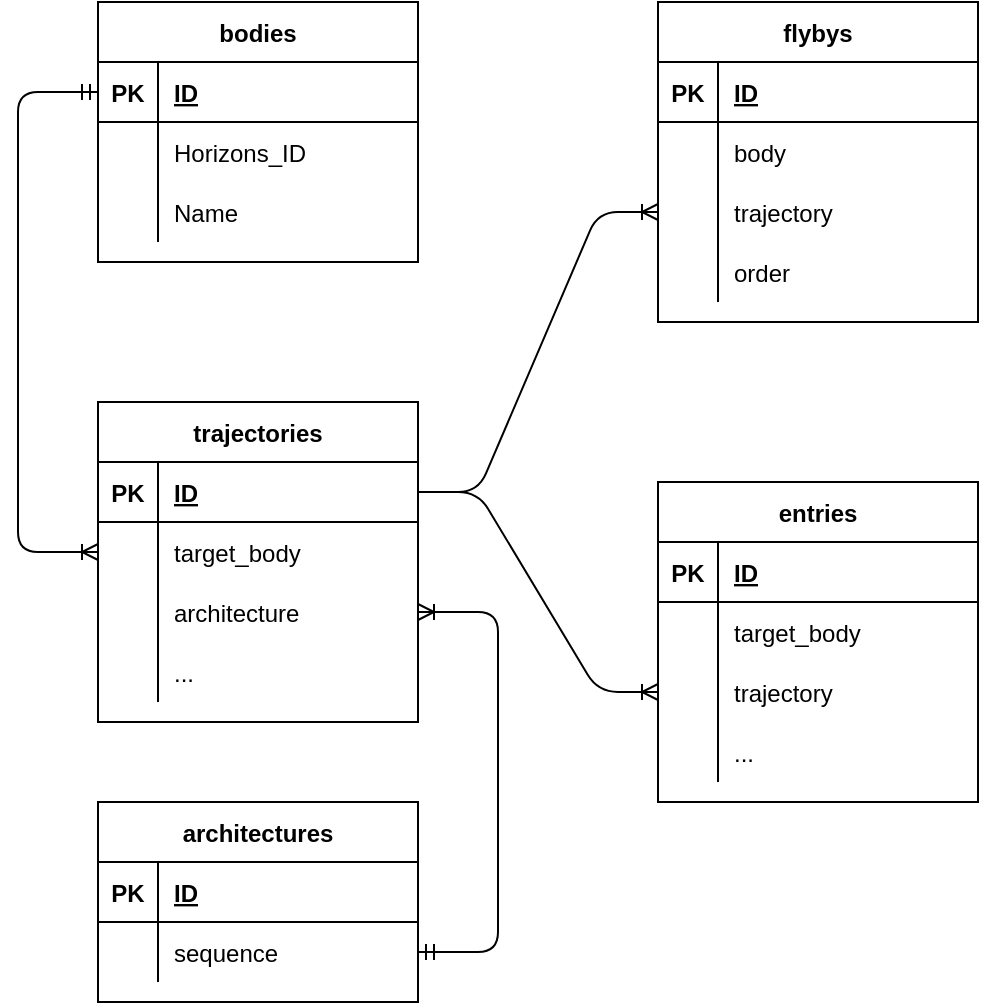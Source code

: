 <mxfile version="13.4.4" type="device"><diagram id="YuvORgmKi5Iik_5La3zb" name="Page-1"><mxGraphModel dx="1106" dy="915" grid="1" gridSize="10" guides="1" tooltips="1" connect="1" arrows="1" fold="1" page="1" pageScale="1" pageWidth="1100" pageHeight="850" math="0" shadow="0"><root><mxCell id="0"/><mxCell id="1" parent="0"/><mxCell id="1QWpHU3hOaTGSy0GnQoz-41" value="" style="edgeStyle=entityRelationEdgeStyle;fontSize=12;html=1;endArrow=ERoneToMany;exitX=1;exitY=0.5;exitDx=0;exitDy=0;entryX=0;entryY=0.5;entryDx=0;entryDy=0;" parent="1" source="1QWpHU3hOaTGSy0GnQoz-15" target="1QWpHU3hOaTGSy0GnQoz-8" edge="1"><mxGeometry width="100" height="100" relative="1" as="geometry"><mxPoint x="540" y="570" as="sourcePoint"/><mxPoint x="640" y="470" as="targetPoint"/></mxGeometry></mxCell><mxCell id="1QWpHU3hOaTGSy0GnQoz-42" value="bodies" style="shape=table;startSize=30;container=1;collapsible=1;childLayout=tableLayout;fixedRows=1;rowLines=0;fontStyle=1;align=center;resizeLast=1;" parent="1" vertex="1"><mxGeometry x="160" y="40" width="160" height="130" as="geometry"/></mxCell><mxCell id="1QWpHU3hOaTGSy0GnQoz-43" value="" style="shape=partialRectangle;collapsible=0;dropTarget=0;pointerEvents=0;fillColor=none;top=0;left=0;bottom=1;right=0;points=[[0,0.5],[1,0.5]];portConstraint=eastwest;" parent="1QWpHU3hOaTGSy0GnQoz-42" vertex="1"><mxGeometry y="30" width="160" height="30" as="geometry"/></mxCell><mxCell id="1QWpHU3hOaTGSy0GnQoz-44" value="PK" style="shape=partialRectangle;connectable=0;fillColor=none;top=0;left=0;bottom=0;right=0;fontStyle=1;overflow=hidden;" parent="1QWpHU3hOaTGSy0GnQoz-43" vertex="1"><mxGeometry width="30" height="30" as="geometry"/></mxCell><mxCell id="1QWpHU3hOaTGSy0GnQoz-45" value="ID" style="shape=partialRectangle;connectable=0;fillColor=none;top=0;left=0;bottom=0;right=0;align=left;spacingLeft=6;fontStyle=5;overflow=hidden;" parent="1QWpHU3hOaTGSy0GnQoz-43" vertex="1"><mxGeometry x="30" width="130" height="30" as="geometry"/></mxCell><mxCell id="1QWpHU3hOaTGSy0GnQoz-46" value="" style="shape=partialRectangle;collapsible=0;dropTarget=0;pointerEvents=0;fillColor=none;top=0;left=0;bottom=0;right=0;points=[[0,0.5],[1,0.5]];portConstraint=eastwest;" parent="1QWpHU3hOaTGSy0GnQoz-42" vertex="1"><mxGeometry y="60" width="160" height="30" as="geometry"/></mxCell><mxCell id="1QWpHU3hOaTGSy0GnQoz-47" value="" style="shape=partialRectangle;connectable=0;fillColor=none;top=0;left=0;bottom=0;right=0;editable=1;overflow=hidden;" parent="1QWpHU3hOaTGSy0GnQoz-46" vertex="1"><mxGeometry width="30" height="30" as="geometry"/></mxCell><mxCell id="1QWpHU3hOaTGSy0GnQoz-48" value="Horizons_ID" style="shape=partialRectangle;connectable=0;fillColor=none;top=0;left=0;bottom=0;right=0;align=left;spacingLeft=6;overflow=hidden;" parent="1QWpHU3hOaTGSy0GnQoz-46" vertex="1"><mxGeometry x="30" width="130" height="30" as="geometry"/></mxCell><mxCell id="1QWpHU3hOaTGSy0GnQoz-49" value="" style="shape=partialRectangle;collapsible=0;dropTarget=0;pointerEvents=0;fillColor=none;top=0;left=0;bottom=0;right=0;points=[[0,0.5],[1,0.5]];portConstraint=eastwest;" parent="1QWpHU3hOaTGSy0GnQoz-42" vertex="1"><mxGeometry y="90" width="160" height="30" as="geometry"/></mxCell><mxCell id="1QWpHU3hOaTGSy0GnQoz-50" value="" style="shape=partialRectangle;connectable=0;fillColor=none;top=0;left=0;bottom=0;right=0;editable=1;overflow=hidden;" parent="1QWpHU3hOaTGSy0GnQoz-49" vertex="1"><mxGeometry width="30" height="30" as="geometry"/></mxCell><mxCell id="1QWpHU3hOaTGSy0GnQoz-51" value="Name" style="shape=partialRectangle;connectable=0;fillColor=none;top=0;left=0;bottom=0;right=0;align=left;spacingLeft=6;overflow=hidden;" parent="1QWpHU3hOaTGSy0GnQoz-49" vertex="1"><mxGeometry x="30" width="130" height="30" as="geometry"/></mxCell><mxCell id="1QWpHU3hOaTGSy0GnQoz-71" value="" style="edgeStyle=entityRelationEdgeStyle;fontSize=12;html=1;endArrow=ERoneToMany;entryX=0;entryY=0.5;entryDx=0;entryDy=0;exitX=1;exitY=0.5;exitDx=0;exitDy=0;" parent="1" source="1QWpHU3hOaTGSy0GnQoz-15" target="1QWpHU3hOaTGSy0GnQoz-64" edge="1"><mxGeometry width="100" height="100" relative="1" as="geometry"><mxPoint x="510" y="330" as="sourcePoint"/><mxPoint x="610" y="230" as="targetPoint"/></mxGeometry></mxCell><mxCell id="1QWpHU3hOaTGSy0GnQoz-72" value="" style="edgeStyle=orthogonalEdgeStyle;fontSize=12;html=1;endArrow=ERoneToMany;startArrow=ERmandOne;exitX=1;exitY=0.5;exitDx=0;exitDy=0;entryX=1;entryY=0.5;entryDx=0;entryDy=0;" parent="1" source="1QWpHU3hOaTGSy0GnQoz-31" target="1QWpHU3hOaTGSy0GnQoz-21" edge="1"><mxGeometry width="100" height="100" relative="1" as="geometry"><mxPoint x="460" y="330" as="sourcePoint"/><mxPoint x="560" y="230" as="targetPoint"/><Array as="points"><mxPoint x="360" y="515"/><mxPoint x="360" y="345"/></Array></mxGeometry></mxCell><mxCell id="1QWpHU3hOaTGSy0GnQoz-73" value="" style="edgeStyle=orthogonalEdgeStyle;fontSize=12;html=1;endArrow=ERoneToMany;startArrow=ERmandOne;exitX=0;exitY=0.5;exitDx=0;exitDy=0;entryX=0;entryY=0.5;entryDx=0;entryDy=0;" parent="1" source="1QWpHU3hOaTGSy0GnQoz-43" target="1QWpHU3hOaTGSy0GnQoz-18" edge="1"><mxGeometry width="100" height="100" relative="1" as="geometry"><mxPoint x="60" y="160" as="sourcePoint"/><mxPoint x="60" y="330" as="targetPoint"/><Array as="points"><mxPoint x="120" y="85"/><mxPoint x="120" y="315"/></Array></mxGeometry></mxCell><mxCell id="1QWpHU3hOaTGSy0GnQoz-57" value="flybys" style="shape=table;startSize=30;container=1;collapsible=1;childLayout=tableLayout;fixedRows=1;rowLines=0;fontStyle=1;align=center;resizeLast=1;" parent="1" vertex="1"><mxGeometry x="440" y="40" width="160" height="160" as="geometry"/></mxCell><mxCell id="1QWpHU3hOaTGSy0GnQoz-58" value="" style="shape=partialRectangle;collapsible=0;dropTarget=0;pointerEvents=0;fillColor=none;top=0;left=0;bottom=1;right=0;points=[[0,0.5],[1,0.5]];portConstraint=eastwest;" parent="1QWpHU3hOaTGSy0GnQoz-57" vertex="1"><mxGeometry y="30" width="160" height="30" as="geometry"/></mxCell><mxCell id="1QWpHU3hOaTGSy0GnQoz-59" value="PK" style="shape=partialRectangle;connectable=0;fillColor=none;top=0;left=0;bottom=0;right=0;fontStyle=1;overflow=hidden;" parent="1QWpHU3hOaTGSy0GnQoz-58" vertex="1"><mxGeometry width="30" height="30" as="geometry"/></mxCell><mxCell id="1QWpHU3hOaTGSy0GnQoz-60" value="ID" style="shape=partialRectangle;connectable=0;fillColor=none;top=0;left=0;bottom=0;right=0;align=left;spacingLeft=6;fontStyle=5;overflow=hidden;" parent="1QWpHU3hOaTGSy0GnQoz-58" vertex="1"><mxGeometry x="30" width="130" height="30" as="geometry"/></mxCell><mxCell id="1QWpHU3hOaTGSy0GnQoz-61" value="" style="shape=partialRectangle;collapsible=0;dropTarget=0;pointerEvents=0;fillColor=none;top=0;left=0;bottom=0;right=0;points=[[0,0.5],[1,0.5]];portConstraint=eastwest;" parent="1QWpHU3hOaTGSy0GnQoz-57" vertex="1"><mxGeometry y="60" width="160" height="30" as="geometry"/></mxCell><mxCell id="1QWpHU3hOaTGSy0GnQoz-62" value="" style="shape=partialRectangle;connectable=0;fillColor=none;top=0;left=0;bottom=0;right=0;editable=1;overflow=hidden;" parent="1QWpHU3hOaTGSy0GnQoz-61" vertex="1"><mxGeometry width="30" height="30" as="geometry"/></mxCell><mxCell id="1QWpHU3hOaTGSy0GnQoz-63" value="body" style="shape=partialRectangle;connectable=0;fillColor=none;top=0;left=0;bottom=0;right=0;align=left;spacingLeft=6;overflow=hidden;" parent="1QWpHU3hOaTGSy0GnQoz-61" vertex="1"><mxGeometry x="30" width="130" height="30" as="geometry"/></mxCell><mxCell id="1QWpHU3hOaTGSy0GnQoz-64" value="" style="shape=partialRectangle;collapsible=0;dropTarget=0;pointerEvents=0;fillColor=none;top=0;left=0;bottom=0;right=0;points=[[0,0.5],[1,0.5]];portConstraint=eastwest;" parent="1QWpHU3hOaTGSy0GnQoz-57" vertex="1"><mxGeometry y="90" width="160" height="30" as="geometry"/></mxCell><mxCell id="1QWpHU3hOaTGSy0GnQoz-65" value="" style="shape=partialRectangle;connectable=0;fillColor=none;top=0;left=0;bottom=0;right=0;editable=1;overflow=hidden;" parent="1QWpHU3hOaTGSy0GnQoz-64" vertex="1"><mxGeometry width="30" height="30" as="geometry"/></mxCell><mxCell id="1QWpHU3hOaTGSy0GnQoz-66" value="trajectory" style="shape=partialRectangle;connectable=0;fillColor=none;top=0;left=0;bottom=0;right=0;align=left;spacingLeft=6;overflow=hidden;" parent="1QWpHU3hOaTGSy0GnQoz-64" vertex="1"><mxGeometry x="30" width="130" height="30" as="geometry"/></mxCell><mxCell id="1QWpHU3hOaTGSy0GnQoz-67" value="" style="shape=partialRectangle;collapsible=0;dropTarget=0;pointerEvents=0;fillColor=none;top=0;left=0;bottom=0;right=0;points=[[0,0.5],[1,0.5]];portConstraint=eastwest;" parent="1QWpHU3hOaTGSy0GnQoz-57" vertex="1"><mxGeometry y="120" width="160" height="30" as="geometry"/></mxCell><mxCell id="1QWpHU3hOaTGSy0GnQoz-68" value="" style="shape=partialRectangle;connectable=0;fillColor=none;top=0;left=0;bottom=0;right=0;editable=1;overflow=hidden;" parent="1QWpHU3hOaTGSy0GnQoz-67" vertex="1"><mxGeometry width="30" height="30" as="geometry"/></mxCell><mxCell id="1QWpHU3hOaTGSy0GnQoz-69" value="order" style="shape=partialRectangle;connectable=0;fillColor=none;top=0;left=0;bottom=0;right=0;align=left;spacingLeft=6;overflow=hidden;" parent="1QWpHU3hOaTGSy0GnQoz-67" vertex="1"><mxGeometry x="30" width="130" height="30" as="geometry"/></mxCell><mxCell id="1QWpHU3hOaTGSy0GnQoz-1" value="entries" style="shape=table;startSize=30;container=1;collapsible=1;childLayout=tableLayout;fixedRows=1;rowLines=0;fontStyle=1;align=center;resizeLast=1;" parent="1" vertex="1"><mxGeometry x="440" y="280" width="160" height="160" as="geometry"/></mxCell><mxCell id="1QWpHU3hOaTGSy0GnQoz-2" value="" style="shape=partialRectangle;collapsible=0;dropTarget=0;pointerEvents=0;fillColor=none;top=0;left=0;bottom=1;right=0;points=[[0,0.5],[1,0.5]];portConstraint=eastwest;" parent="1QWpHU3hOaTGSy0GnQoz-1" vertex="1"><mxGeometry y="30" width="160" height="30" as="geometry"/></mxCell><mxCell id="1QWpHU3hOaTGSy0GnQoz-3" value="PK" style="shape=partialRectangle;connectable=0;fillColor=none;top=0;left=0;bottom=0;right=0;fontStyle=1;overflow=hidden;" parent="1QWpHU3hOaTGSy0GnQoz-2" vertex="1"><mxGeometry width="30" height="30" as="geometry"/></mxCell><mxCell id="1QWpHU3hOaTGSy0GnQoz-4" value="ID" style="shape=partialRectangle;connectable=0;fillColor=none;top=0;left=0;bottom=0;right=0;align=left;spacingLeft=6;fontStyle=5;overflow=hidden;" parent="1QWpHU3hOaTGSy0GnQoz-2" vertex="1"><mxGeometry x="30" width="130" height="30" as="geometry"/></mxCell><mxCell id="1QWpHU3hOaTGSy0GnQoz-5" value="" style="shape=partialRectangle;collapsible=0;dropTarget=0;pointerEvents=0;fillColor=none;top=0;left=0;bottom=0;right=0;points=[[0,0.5],[1,0.5]];portConstraint=eastwest;" parent="1QWpHU3hOaTGSy0GnQoz-1" vertex="1"><mxGeometry y="60" width="160" height="30" as="geometry"/></mxCell><mxCell id="1QWpHU3hOaTGSy0GnQoz-6" value="" style="shape=partialRectangle;connectable=0;fillColor=none;top=0;left=0;bottom=0;right=0;editable=1;overflow=hidden;" parent="1QWpHU3hOaTGSy0GnQoz-5" vertex="1"><mxGeometry width="30" height="30" as="geometry"/></mxCell><mxCell id="1QWpHU3hOaTGSy0GnQoz-7" value="target_body" style="shape=partialRectangle;connectable=0;fillColor=none;top=0;left=0;bottom=0;right=0;align=left;spacingLeft=6;overflow=hidden;" parent="1QWpHU3hOaTGSy0GnQoz-5" vertex="1"><mxGeometry x="30" width="130" height="30" as="geometry"/></mxCell><mxCell id="1QWpHU3hOaTGSy0GnQoz-8" value="" style="shape=partialRectangle;collapsible=0;dropTarget=0;pointerEvents=0;fillColor=none;top=0;left=0;bottom=0;right=0;points=[[0,0.5],[1,0.5]];portConstraint=eastwest;" parent="1QWpHU3hOaTGSy0GnQoz-1" vertex="1"><mxGeometry y="90" width="160" height="30" as="geometry"/></mxCell><mxCell id="1QWpHU3hOaTGSy0GnQoz-9" value="" style="shape=partialRectangle;connectable=0;fillColor=none;top=0;left=0;bottom=0;right=0;editable=1;overflow=hidden;" parent="1QWpHU3hOaTGSy0GnQoz-8" vertex="1"><mxGeometry width="30" height="30" as="geometry"/></mxCell><mxCell id="1QWpHU3hOaTGSy0GnQoz-10" value="trajectory" style="shape=partialRectangle;connectable=0;fillColor=none;top=0;left=0;bottom=0;right=0;align=left;spacingLeft=6;overflow=hidden;" parent="1QWpHU3hOaTGSy0GnQoz-8" vertex="1"><mxGeometry x="30" width="130" height="30" as="geometry"/></mxCell><mxCell id="1QWpHU3hOaTGSy0GnQoz-11" value="" style="shape=partialRectangle;collapsible=0;dropTarget=0;pointerEvents=0;fillColor=none;top=0;left=0;bottom=0;right=0;points=[[0,0.5],[1,0.5]];portConstraint=eastwest;" parent="1QWpHU3hOaTGSy0GnQoz-1" vertex="1"><mxGeometry y="120" width="160" height="30" as="geometry"/></mxCell><mxCell id="1QWpHU3hOaTGSy0GnQoz-12" value="" style="shape=partialRectangle;connectable=0;fillColor=none;top=0;left=0;bottom=0;right=0;editable=1;overflow=hidden;" parent="1QWpHU3hOaTGSy0GnQoz-11" vertex="1"><mxGeometry width="30" height="30" as="geometry"/></mxCell><mxCell id="1QWpHU3hOaTGSy0GnQoz-13" value="..." style="shape=partialRectangle;connectable=0;fillColor=none;top=0;left=0;bottom=0;right=0;align=left;spacingLeft=6;overflow=hidden;" parent="1QWpHU3hOaTGSy0GnQoz-11" vertex="1"><mxGeometry x="30" width="130" height="30" as="geometry"/></mxCell><mxCell id="1QWpHU3hOaTGSy0GnQoz-14" value="trajectories" style="shape=table;startSize=30;container=1;collapsible=1;childLayout=tableLayout;fixedRows=1;rowLines=0;fontStyle=1;align=center;resizeLast=1;" parent="1" vertex="1"><mxGeometry x="160" y="240" width="160" height="160" as="geometry"/></mxCell><mxCell id="1QWpHU3hOaTGSy0GnQoz-15" value="" style="shape=partialRectangle;collapsible=0;dropTarget=0;pointerEvents=0;fillColor=none;top=0;left=0;bottom=1;right=0;points=[[0,0.5],[1,0.5]];portConstraint=eastwest;" parent="1QWpHU3hOaTGSy0GnQoz-14" vertex="1"><mxGeometry y="30" width="160" height="30" as="geometry"/></mxCell><mxCell id="1QWpHU3hOaTGSy0GnQoz-16" value="PK" style="shape=partialRectangle;connectable=0;fillColor=none;top=0;left=0;bottom=0;right=0;fontStyle=1;overflow=hidden;" parent="1QWpHU3hOaTGSy0GnQoz-15" vertex="1"><mxGeometry width="30" height="30" as="geometry"/></mxCell><mxCell id="1QWpHU3hOaTGSy0GnQoz-17" value="ID" style="shape=partialRectangle;connectable=0;fillColor=none;top=0;left=0;bottom=0;right=0;align=left;spacingLeft=6;fontStyle=5;overflow=hidden;" parent="1QWpHU3hOaTGSy0GnQoz-15" vertex="1"><mxGeometry x="30" width="130" height="30" as="geometry"/></mxCell><mxCell id="1QWpHU3hOaTGSy0GnQoz-18" value="" style="shape=partialRectangle;collapsible=0;dropTarget=0;pointerEvents=0;fillColor=none;top=0;left=0;bottom=0;right=0;points=[[0,0.5],[1,0.5]];portConstraint=eastwest;" parent="1QWpHU3hOaTGSy0GnQoz-14" vertex="1"><mxGeometry y="60" width="160" height="30" as="geometry"/></mxCell><mxCell id="1QWpHU3hOaTGSy0GnQoz-19" value="" style="shape=partialRectangle;connectable=0;fillColor=none;top=0;left=0;bottom=0;right=0;editable=1;overflow=hidden;" parent="1QWpHU3hOaTGSy0GnQoz-18" vertex="1"><mxGeometry width="30" height="30" as="geometry"/></mxCell><mxCell id="1QWpHU3hOaTGSy0GnQoz-20" value="target_body" style="shape=partialRectangle;connectable=0;fillColor=none;top=0;left=0;bottom=0;right=0;align=left;spacingLeft=6;overflow=hidden;" parent="1QWpHU3hOaTGSy0GnQoz-18" vertex="1"><mxGeometry x="30" width="130" height="30" as="geometry"/></mxCell><mxCell id="1QWpHU3hOaTGSy0GnQoz-21" value="" style="shape=partialRectangle;collapsible=0;dropTarget=0;pointerEvents=0;fillColor=none;top=0;left=0;bottom=0;right=0;points=[[0,0.5],[1,0.5]];portConstraint=eastwest;" parent="1QWpHU3hOaTGSy0GnQoz-14" vertex="1"><mxGeometry y="90" width="160" height="30" as="geometry"/></mxCell><mxCell id="1QWpHU3hOaTGSy0GnQoz-22" value="" style="shape=partialRectangle;connectable=0;fillColor=none;top=0;left=0;bottom=0;right=0;editable=1;overflow=hidden;" parent="1QWpHU3hOaTGSy0GnQoz-21" vertex="1"><mxGeometry width="30" height="30" as="geometry"/></mxCell><mxCell id="1QWpHU3hOaTGSy0GnQoz-23" value="architecture" style="shape=partialRectangle;connectable=0;fillColor=none;top=0;left=0;bottom=0;right=0;align=left;spacingLeft=6;overflow=hidden;" parent="1QWpHU3hOaTGSy0GnQoz-21" vertex="1"><mxGeometry x="30" width="130" height="30" as="geometry"/></mxCell><mxCell id="1QWpHU3hOaTGSy0GnQoz-24" value="" style="shape=partialRectangle;collapsible=0;dropTarget=0;pointerEvents=0;fillColor=none;top=0;left=0;bottom=0;right=0;points=[[0,0.5],[1,0.5]];portConstraint=eastwest;" parent="1QWpHU3hOaTGSy0GnQoz-14" vertex="1"><mxGeometry y="120" width="160" height="30" as="geometry"/></mxCell><mxCell id="1QWpHU3hOaTGSy0GnQoz-25" value="" style="shape=partialRectangle;connectable=0;fillColor=none;top=0;left=0;bottom=0;right=0;editable=1;overflow=hidden;" parent="1QWpHU3hOaTGSy0GnQoz-24" vertex="1"><mxGeometry width="30" height="30" as="geometry"/></mxCell><mxCell id="1QWpHU3hOaTGSy0GnQoz-26" value="..." style="shape=partialRectangle;connectable=0;fillColor=none;top=0;left=0;bottom=0;right=0;align=left;spacingLeft=6;overflow=hidden;" parent="1QWpHU3hOaTGSy0GnQoz-24" vertex="1"><mxGeometry x="30" width="130" height="30" as="geometry"/></mxCell><mxCell id="1QWpHU3hOaTGSy0GnQoz-27" value="architectures" style="shape=table;startSize=30;container=1;collapsible=1;childLayout=tableLayout;fixedRows=1;rowLines=0;fontStyle=1;align=center;resizeLast=1;" parent="1" vertex="1"><mxGeometry x="160" y="440" width="160" height="100" as="geometry"/></mxCell><mxCell id="1QWpHU3hOaTGSy0GnQoz-28" value="" style="shape=partialRectangle;collapsible=0;dropTarget=0;pointerEvents=0;fillColor=none;top=0;left=0;bottom=1;right=0;points=[[0,0.5],[1,0.5]];portConstraint=eastwest;" parent="1QWpHU3hOaTGSy0GnQoz-27" vertex="1"><mxGeometry y="30" width="160" height="30" as="geometry"/></mxCell><mxCell id="1QWpHU3hOaTGSy0GnQoz-29" value="PK" style="shape=partialRectangle;connectable=0;fillColor=none;top=0;left=0;bottom=0;right=0;fontStyle=1;overflow=hidden;" parent="1QWpHU3hOaTGSy0GnQoz-28" vertex="1"><mxGeometry width="30" height="30" as="geometry"/></mxCell><mxCell id="1QWpHU3hOaTGSy0GnQoz-30" value="ID" style="shape=partialRectangle;connectable=0;fillColor=none;top=0;left=0;bottom=0;right=0;align=left;spacingLeft=6;fontStyle=5;overflow=hidden;" parent="1QWpHU3hOaTGSy0GnQoz-28" vertex="1"><mxGeometry x="30" width="130" height="30" as="geometry"/></mxCell><mxCell id="1QWpHU3hOaTGSy0GnQoz-31" value="" style="shape=partialRectangle;collapsible=0;dropTarget=0;pointerEvents=0;fillColor=none;top=0;left=0;bottom=0;right=0;points=[[0,0.5],[1,0.5]];portConstraint=eastwest;" parent="1QWpHU3hOaTGSy0GnQoz-27" vertex="1"><mxGeometry y="60" width="160" height="30" as="geometry"/></mxCell><mxCell id="1QWpHU3hOaTGSy0GnQoz-32" value="" style="shape=partialRectangle;connectable=0;fillColor=none;top=0;left=0;bottom=0;right=0;editable=1;overflow=hidden;" parent="1QWpHU3hOaTGSy0GnQoz-31" vertex="1"><mxGeometry width="30" height="30" as="geometry"/></mxCell><mxCell id="1QWpHU3hOaTGSy0GnQoz-33" value="sequence" style="shape=partialRectangle;connectable=0;fillColor=none;top=0;left=0;bottom=0;right=0;align=left;spacingLeft=6;overflow=hidden;" parent="1QWpHU3hOaTGSy0GnQoz-31" vertex="1"><mxGeometry x="30" width="130" height="30" as="geometry"/></mxCell></root></mxGraphModel></diagram></mxfile>